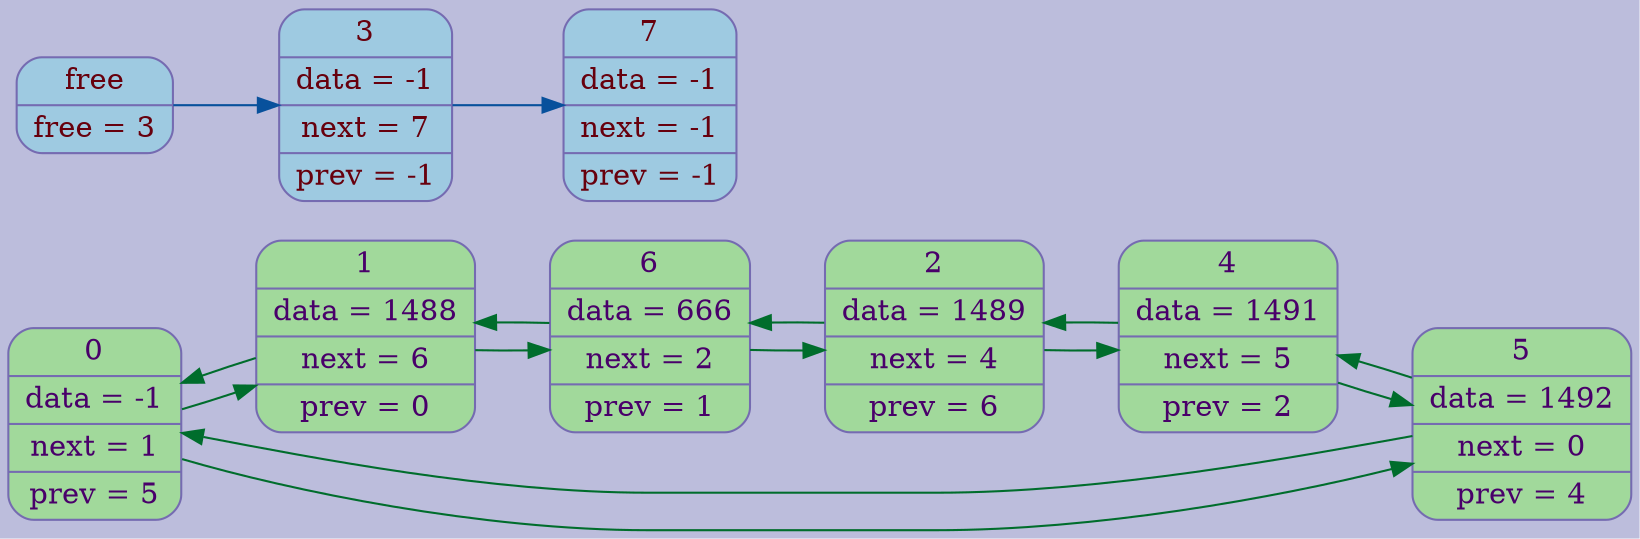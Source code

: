 digraph G{
rankdir=LR;
bgcolor="#bcbddc";
node[style=filled, color="#756bb1", fillcolor="#a1d99b", fontcolor="#49006a", fontsize=14];
elem0[shape="Mrecord", label="0 | data = -1 | next = 1 | prev = 5"];
elem1[shape="Mrecord", label="1 | data = 1488 | next = 6 | prev = 0"];
elem6[shape="Mrecord", label="6 | data = 666 | next = 2 | prev = 1"];
elem2[shape="Mrecord", label="2 | data = 1489 | next = 4 | prev = 6"];
elem4[shape="Mrecord", label="4 | data = 1491 | next = 5 | prev = 2"];
elem5[shape="Mrecord", label="5 | data = 1492 | next = 0 | prev = 4"];
edge[color="#006d2c",fontsize=12, penwidth=1];
elem0->elem1->elem6->elem2->elem4->elem5->elem0;
edge[color="#006d2c",fontsize=12, penwidth=1];
elem0->elem5->elem4->elem2->elem6->elem1->elem0;
node[style=filled, color="#756bb1", fillcolor="#9ecae1", fontcolor="#67000d"fontsize=14];
free[shape="Mrecord", label="free | free = 3"];
free_elem3[shape="Mrecord", label="3 | data = -1 | next = 7 | prev = -1"];
free_elem7[shape="Mrecord", label="7 | data = -1 | next = -1 | prev = -1"];
edge[color="#08519c",fontsize=12, penwidth=1];
free->free_elem3->free_elem7;
}
